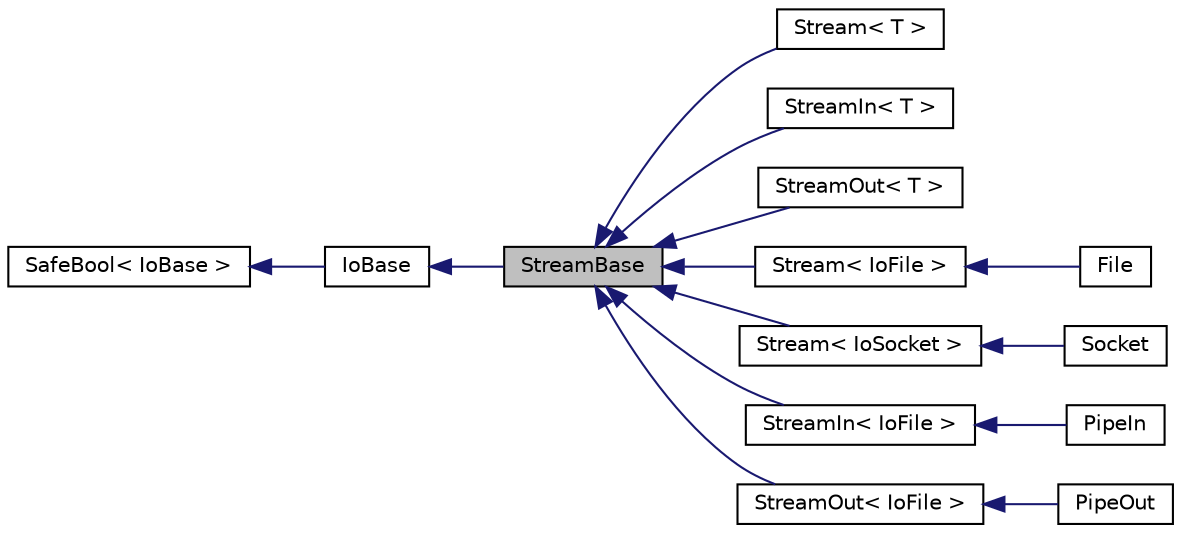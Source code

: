 digraph "StreamBase"
{
  edge [fontname="Helvetica",fontsize="10",labelfontname="Helvetica",labelfontsize="10"];
  node [fontname="Helvetica",fontsize="10",shape=record];
  rankdir="LR";
  Node1 [label="StreamBase",height=0.2,width=0.4,color="black", fillcolor="grey75", style="filled", fontcolor="black"];
  Node2 -> Node1 [dir="back",color="midnightblue",fontsize="10",style="solid",fontname="Helvetica"];
  Node2 [label="IoBase",height=0.2,width=0.4,color="black", fillcolor="white", style="filled",URL="$structevo_1_1_io_base.html",tooltip="Base binary stream interface. "];
  Node3 -> Node2 [dir="back",color="midnightblue",fontsize="10",style="solid",fontname="Helvetica"];
  Node3 [label="SafeBool\< IoBase \>",height=0.2,width=0.4,color="black", fillcolor="white", style="filled",URL="$classevo_1_1_safe_bool.html"];
  Node1 -> Node4 [dir="back",color="midnightblue",fontsize="10",style="solid",fontname="Helvetica"];
  Node4 [label="Stream\< T \>",height=0.2,width=0.4,color="black", fillcolor="white", style="filled",URL="$classevo_1_1_stream.html",tooltip="Input/Output stream implementation. "];
  Node1 -> Node5 [dir="back",color="midnightblue",fontsize="10",style="solid",fontname="Helvetica"];
  Node5 [label="StreamIn\< T \>",height=0.2,width=0.4,color="black", fillcolor="white", style="filled",URL="$classevo_1_1_stream_in.html",tooltip="Input stream implementation. "];
  Node1 -> Node6 [dir="back",color="midnightblue",fontsize="10",style="solid",fontname="Helvetica"];
  Node6 [label="StreamOut\< T \>",height=0.2,width=0.4,color="black", fillcolor="white", style="filled",URL="$classevo_1_1_stream_out.html",tooltip="Output stream implementation. "];
  Node1 -> Node7 [dir="back",color="midnightblue",fontsize="10",style="solid",fontname="Helvetica"];
  Node7 [label="Stream\< IoFile \>",height=0.2,width=0.4,color="black", fillcolor="white", style="filled",URL="$classevo_1_1_stream.html"];
  Node7 -> Node8 [dir="back",color="midnightblue",fontsize="10",style="solid",fontname="Helvetica"];
  Node8 [label="File",height=0.2,width=0.4,color="black", fillcolor="white", style="filled",URL="$classevo_1_1_file.html",tooltip="File I/O stream. "];
  Node1 -> Node9 [dir="back",color="midnightblue",fontsize="10",style="solid",fontname="Helvetica"];
  Node9 [label="Stream\< IoSocket \>",height=0.2,width=0.4,color="black", fillcolor="white", style="filled",URL="$classevo_1_1_stream.html"];
  Node9 -> Node10 [dir="back",color="midnightblue",fontsize="10",style="solid",fontname="Helvetica"];
  Node10 [label="Socket",height=0.2,width=0.4,color="black", fillcolor="white", style="filled",URL="$classevo_1_1_socket.html",tooltip="Socket I/O stream. "];
  Node1 -> Node11 [dir="back",color="midnightblue",fontsize="10",style="solid",fontname="Helvetica"];
  Node11 [label="StreamIn\< IoFile \>",height=0.2,width=0.4,color="black", fillcolor="white", style="filled",URL="$classevo_1_1_stream_in.html"];
  Node11 -> Node12 [dir="back",color="midnightblue",fontsize="10",style="solid",fontname="Helvetica"];
  Node12 [label="PipeIn",height=0.2,width=0.4,color="black", fillcolor="white", style="filled",URL="$classevo_1_1_pipe_in.html",tooltip="Input stream for reading from pipe. "];
  Node1 -> Node13 [dir="back",color="midnightblue",fontsize="10",style="solid",fontname="Helvetica"];
  Node13 [label="StreamOut\< IoFile \>",height=0.2,width=0.4,color="black", fillcolor="white", style="filled",URL="$classevo_1_1_stream_out.html"];
  Node13 -> Node14 [dir="back",color="midnightblue",fontsize="10",style="solid",fontname="Helvetica"];
  Node14 [label="PipeOut",height=0.2,width=0.4,color="black", fillcolor="white", style="filled",URL="$classevo_1_1_pipe_out.html",tooltip="Output stream for writing to pipe. "];
}
